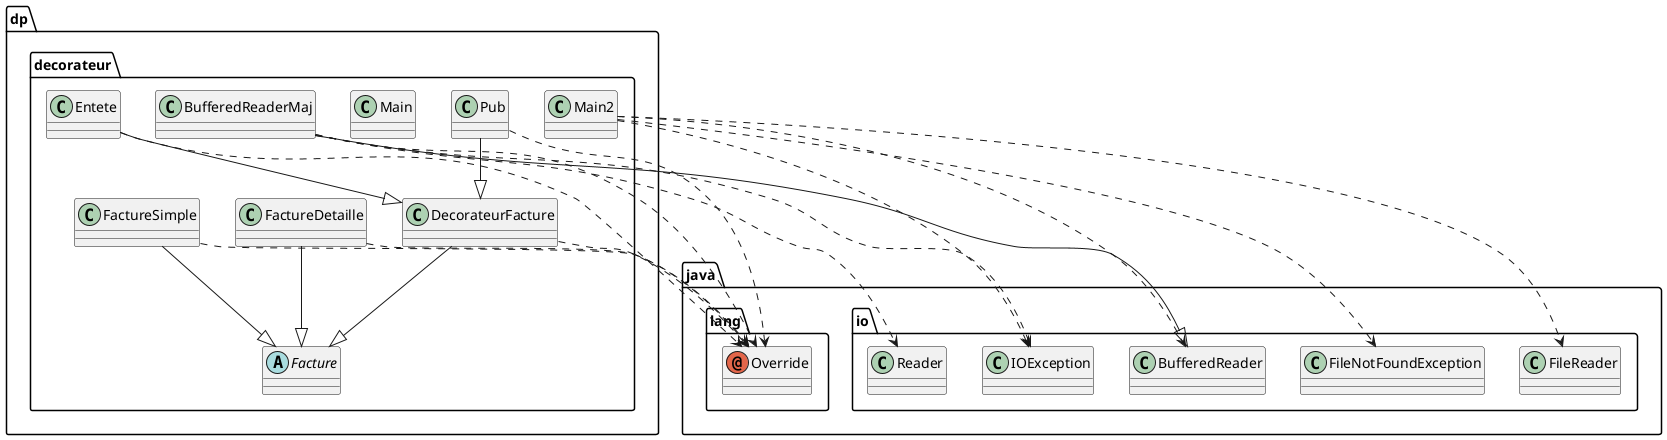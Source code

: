 @startuml
abstract class dp.decorateur.Facture
annotation java.lang.Override
class dp.decorateur.BufferedReaderMaj
class dp.decorateur.DecorateurFacture
class dp.decorateur.Entete
class dp.decorateur.FactureDetaille
class dp.decorateur.FactureSimple
class dp.decorateur.Main
class dp.decorateur.Main2
class dp.decorateur.Pub
class java.io.BufferedReader
class java.io.FileNotFoundException
class java.io.FileReader
class java.io.IOException
class java.io.Reader
dp.decorateur.BufferedReaderMaj ..> java.lang.Override
dp.decorateur.BufferedReaderMaj --|> java.io.BufferedReader
dp.decorateur.BufferedReaderMaj ..> java.io.IOException
dp.decorateur.BufferedReaderMaj ..> java.io.Reader
dp.decorateur.DecorateurFacture --|> dp.decorateur.Facture
dp.decorateur.DecorateurFacture ..> java.lang.Override
dp.decorateur.Entete ..> java.lang.Override
dp.decorateur.Entete --|> dp.decorateur.DecorateurFacture
dp.decorateur.FactureDetaille --|> dp.decorateur.Facture
dp.decorateur.FactureDetaille ..> java.lang.Override
dp.decorateur.FactureSimple --|> dp.decorateur.Facture
dp.decorateur.FactureSimple ..> java.lang.Override
dp.decorateur.Main2 ..> java.io.BufferedReader
dp.decorateur.Main2 ..> java.io.FileNotFoundException
dp.decorateur.Main2 ..> java.io.FileReader
dp.decorateur.Main2 ..> java.io.IOException
dp.decorateur.Pub ..> java.lang.Override
dp.decorateur.Pub --|> dp.decorateur.DecorateurFacture
@enduml